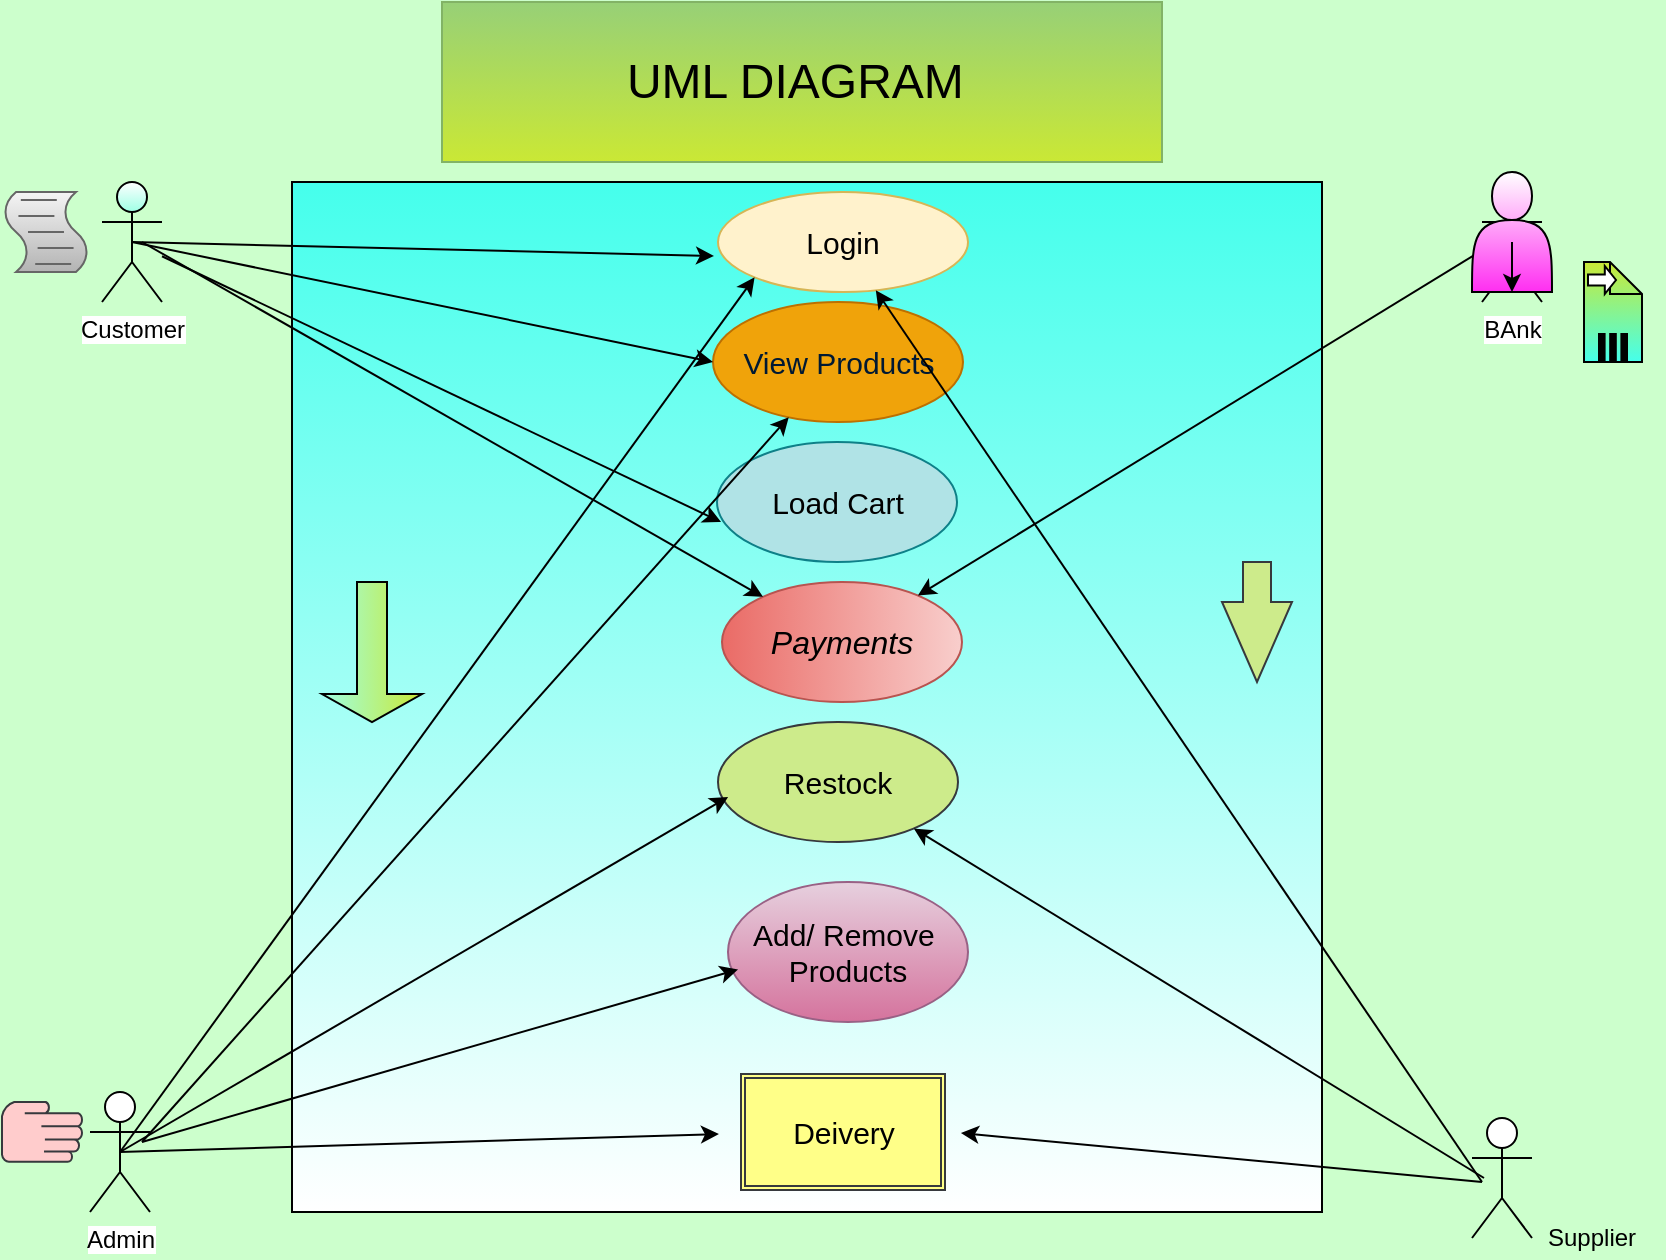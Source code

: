 <mxfile version="11.0.7" type="github"><diagram id="FATttyxhztO-7vgvKMEN" name="Page-1"><mxGraphModel dx="1406" dy="783" grid="1" gridSize="10" guides="1" tooltips="1" connect="1" arrows="1" fold="1" page="1" pageScale="1" pageWidth="850" pageHeight="1100" background="#CCFFCC" math="0" shadow="0"><root><mxCell id="0"/><mxCell id="1" parent="0"/><mxCell id="HzFSj2ItnUWXDmiGJ4KT-1" value="Customer" style="shape=umlActor;verticalLabelPosition=bottom;labelBackgroundColor=#ffffff;verticalAlign=top;html=1;outlineConnect=0;gradientColor=#9EFFE5;" parent="1" vertex="1"><mxGeometry x="60" y="100" width="30" height="60" as="geometry"/></mxCell><mxCell id="HzFSj2ItnUWXDmiGJ4KT-2" value="Admin" style="shape=umlActor;verticalLabelPosition=bottom;labelBackgroundColor=#ffffff;verticalAlign=top;html=1;outlineConnect=0;" parent="1" vertex="1"><mxGeometry x="54" y="555" width="30" height="60" as="geometry"/></mxCell><mxCell id="HzFSj2ItnUWXDmiGJ4KT-3" value="BAnk" style="shape=umlActor;verticalLabelPosition=bottom;labelBackgroundColor=#ffffff;verticalAlign=top;html=1;outlineConnect=0;" parent="1" vertex="1"><mxGeometry x="750" y="100" width="30" height="60" as="geometry"/></mxCell><mxCell id="HzFSj2ItnUWXDmiGJ4KT-5" value="" style="shape=umlActor;verticalLabelPosition=bottom;labelBackgroundColor=#ffffff;verticalAlign=top;html=1;outlineConnect=0;" parent="1" vertex="1"><mxGeometry x="745" y="568" width="30" height="60" as="geometry"/></mxCell><mxCell id="HzFSj2ItnUWXDmiGJ4KT-6" value="" style="whiteSpace=wrap;html=1;aspect=fixed;fillColor=#ffffff;gradientColor=#45FFEC;gradientDirection=north;" parent="1" vertex="1"><mxGeometry x="155" y="100" width="515" height="515" as="geometry"/></mxCell><mxCell id="HzFSj2ItnUWXDmiGJ4KT-18" value="&lt;font style=&quot;font-size: 15px&quot;&gt;Login&lt;/font&gt;" style="ellipse;whiteSpace=wrap;html=1;fillColor=#fff2cc;strokeColor=#d6b656;" parent="1" vertex="1"><mxGeometry x="368" y="105" width="125" height="50" as="geometry"/></mxCell><mxCell id="HzFSj2ItnUWXDmiGJ4KT-19" value="&lt;font style=&quot;font-size: 15px&quot;&gt;View Products&lt;/font&gt;" style="ellipse;whiteSpace=wrap;html=1;fillColor=#f0a30a;strokeColor=#BD7000;fontColor=#001933;fontStyle=0" parent="1" vertex="1"><mxGeometry x="365.5" y="160" width="125" height="60" as="geometry"/></mxCell><mxCell id="HzFSj2ItnUWXDmiGJ4KT-21" value="Load Cart" style="ellipse;whiteSpace=wrap;html=1;fillColor=#b0e3e6;strokeColor=#0e8088;fontSize=15;" parent="1" vertex="1"><mxGeometry x="367.5" y="230" width="120" height="60" as="geometry"/></mxCell><mxCell id="HzFSj2ItnUWXDmiGJ4KT-22" value="&lt;font style=&quot;font-size: 15px&quot;&gt;Restock&lt;/font&gt;" style="ellipse;whiteSpace=wrap;html=1;fillColor=#cdeb8b;strokeColor=#36393d;" parent="1" vertex="1"><mxGeometry x="368" y="370" width="120" height="60" as="geometry"/></mxCell><mxCell id="HzFSj2ItnUWXDmiGJ4KT-23" value="Payments" style="ellipse;whiteSpace=wrap;html=1;gradientColor=#ea6b66;fillColor=#f8cecc;strokeColor=#b85450;fontStyle=2;fontSize=16;direction=south;" parent="1" vertex="1"><mxGeometry x="370" y="300" width="120" height="60" as="geometry"/></mxCell><mxCell id="HzFSj2ItnUWXDmiGJ4KT-24" value="&lt;font style=&quot;font-size: 15px&quot;&gt;Add/ Remove&amp;nbsp;&lt;br&gt;Products&lt;/font&gt;" style="ellipse;whiteSpace=wrap;html=1;gradientColor=#d5739d;fillColor=#e6d0de;strokeColor=#996185;" parent="1" vertex="1"><mxGeometry x="373" y="450" width="120" height="70" as="geometry"/></mxCell><mxCell id="HzFSj2ItnUWXDmiGJ4KT-29" value="" style="endArrow=classic;html=1;entryX=-0.016;entryY=0.64;entryDx=0;entryDy=0;entryPerimeter=0;exitX=0.5;exitY=0.5;exitDx=0;exitDy=0;exitPerimeter=0;" parent="1" source="HzFSj2ItnUWXDmiGJ4KT-1" target="HzFSj2ItnUWXDmiGJ4KT-18" edge="1"><mxGeometry width="50" height="50" relative="1" as="geometry"><mxPoint x="50" y="800" as="sourcePoint"/><mxPoint x="100" y="750" as="targetPoint"/></mxGeometry></mxCell><mxCell id="HzFSj2ItnUWXDmiGJ4KT-30" value="" style="endArrow=classic;html=1;entryX=0;entryY=0.5;entryDx=0;entryDy=0;exitX=0.5;exitY=0.5;exitDx=0;exitDy=0;exitPerimeter=0;" parent="1" source="HzFSj2ItnUWXDmiGJ4KT-1" target="HzFSj2ItnUWXDmiGJ4KT-19" edge="1"><mxGeometry width="50" height="50" relative="1" as="geometry"><mxPoint x="50" y="800" as="sourcePoint"/><mxPoint x="100" y="750" as="targetPoint"/></mxGeometry></mxCell><mxCell id="HzFSj2ItnUWXDmiGJ4KT-31" value="" style="endArrow=classic;html=1;entryX=0.017;entryY=0.667;entryDx=0;entryDy=0;entryPerimeter=0;" parent="1" source="HzFSj2ItnUWXDmiGJ4KT-1" target="HzFSj2ItnUWXDmiGJ4KT-21" edge="1"><mxGeometry width="50" height="50" relative="1" as="geometry"><mxPoint x="80" y="160" as="sourcePoint"/><mxPoint x="100" y="750" as="targetPoint"/></mxGeometry></mxCell><mxCell id="HzFSj2ItnUWXDmiGJ4KT-32" value="" style="endArrow=classic;html=1;entryX=0.042;entryY=0.625;entryDx=0;entryDy=0;entryPerimeter=0;exitX=0.5;exitY=0.5;exitDx=0;exitDy=0;exitPerimeter=0;" parent="1" source="HzFSj2ItnUWXDmiGJ4KT-2" target="HzFSj2ItnUWXDmiGJ4KT-22" edge="1"><mxGeometry width="50" height="50" relative="1" as="geometry"><mxPoint x="50" y="800" as="sourcePoint"/><mxPoint x="100" y="750" as="targetPoint"/></mxGeometry></mxCell><mxCell id="HzFSj2ItnUWXDmiGJ4KT-33" value="Supplier" style="text;html=1;resizable=0;points=[];autosize=1;align=left;verticalAlign=top;spacingTop=-4;" parent="1" vertex="1"><mxGeometry x="781" y="618" width="60" height="20" as="geometry"/></mxCell><mxCell id="HzFSj2ItnUWXDmiGJ4KT-34" value="" style="endArrow=classic;html=1;entryX=-0.017;entryY=0.6;entryDx=0;entryDy=0;entryPerimeter=0;exitX=0.5;exitY=0.5;exitDx=0;exitDy=0;exitPerimeter=0;" parent="1" source="HzFSj2ItnUWXDmiGJ4KT-2" edge="1"><mxGeometry width="50" height="50" relative="1" as="geometry"><mxPoint x="70" y="610" as="sourcePoint"/><mxPoint x="368.46" y="576" as="targetPoint"/></mxGeometry></mxCell><mxCell id="HzFSj2ItnUWXDmiGJ4KT-35" value="" style="endArrow=classic;html=1;" parent="1" target="HzFSj2ItnUWXDmiGJ4KT-23" edge="1"><mxGeometry width="50" height="50" relative="1" as="geometry"><mxPoint x="80" y="130" as="sourcePoint"/><mxPoint x="100" y="750" as="targetPoint"/></mxGeometry></mxCell><mxCell id="HzFSj2ItnUWXDmiGJ4KT-36" value="" style="endArrow=classic;html=1;entryX=0.042;entryY=0.625;entryDx=0;entryDy=0;entryPerimeter=0;" parent="1" target="HzFSj2ItnUWXDmiGJ4KT-24" edge="1"><mxGeometry width="50" height="50" relative="1" as="geometry"><mxPoint x="80" y="580" as="sourcePoint"/><mxPoint x="100" y="750" as="targetPoint"/></mxGeometry></mxCell><mxCell id="HzFSj2ItnUWXDmiGJ4KT-37" value="" style="endArrow=classic;html=1;" parent="1" target="HzFSj2ItnUWXDmiGJ4KT-18" edge="1"><mxGeometry width="50" height="50" relative="1" as="geometry"><mxPoint x="750" y="600" as="sourcePoint"/><mxPoint x="100" y="750" as="targetPoint"/></mxGeometry></mxCell><mxCell id="HzFSj2ItnUWXDmiGJ4KT-38" value="" style="endArrow=classic;html=1;entryX=0;entryY=1;entryDx=0;entryDy=0;exitX=0.5;exitY=0.5;exitDx=0;exitDy=0;exitPerimeter=0;" parent="1" source="HzFSj2ItnUWXDmiGJ4KT-2" target="HzFSj2ItnUWXDmiGJ4KT-18" edge="1"><mxGeometry width="50" height="50" relative="1" as="geometry"><mxPoint x="90" y="560" as="sourcePoint"/><mxPoint x="100" y="750" as="targetPoint"/></mxGeometry></mxCell><mxCell id="HzFSj2ItnUWXDmiGJ4KT-39" value="" style="endArrow=classic;html=1;exitX=0.5;exitY=0.5;exitDx=0;exitDy=0;exitPerimeter=0;" parent="1" source="HzFSj2ItnUWXDmiGJ4KT-44" target="HzFSj2ItnUWXDmiGJ4KT-23" edge="1"><mxGeometry width="50" height="50" relative="1" as="geometry"><mxPoint x="50" y="800" as="sourcePoint"/><mxPoint x="100" y="750" as="targetPoint"/></mxGeometry></mxCell><mxCell id="HzFSj2ItnUWXDmiGJ4KT-40" value="" style="endArrow=classic;html=1;" parent="1" target="HzFSj2ItnUWXDmiGJ4KT-22" edge="1"><mxGeometry width="50" height="50" relative="1" as="geometry"><mxPoint x="751" y="598" as="sourcePoint"/><mxPoint x="100" y="750" as="targetPoint"/></mxGeometry></mxCell><mxCell id="HzFSj2ItnUWXDmiGJ4KT-41" value="" style="endArrow=classic;html=1;" parent="1" target="HzFSj2ItnUWXDmiGJ4KT-19" edge="1"><mxGeometry width="50" height="50" relative="1" as="geometry"><mxPoint x="80" y="580" as="sourcePoint"/><mxPoint x="100" y="750" as="targetPoint"/></mxGeometry></mxCell><mxCell id="HzFSj2ItnUWXDmiGJ4KT-42" value="" style="endArrow=classic;html=1;" parent="1" edge="1"><mxGeometry width="50" height="50" relative="1" as="geometry"><mxPoint x="750" y="600" as="sourcePoint"/><mxPoint x="489.466" y="575.545" as="targetPoint"/></mxGeometry></mxCell><mxCell id="HzFSj2ItnUWXDmiGJ4KT-43" value="&lt;font style=&quot;font-size: 24px&quot;&gt;UML DIAGRAM&amp;nbsp;&lt;/font&gt;" style="text;html=1;strokeColor=#82b366;fillColor=#CAE835;align=center;verticalAlign=middle;whiteSpace=wrap;rounded=0;gradientColor=#97d077;gradientDirection=north;" parent="1" vertex="1"><mxGeometry x="230" y="10" width="360" height="80" as="geometry"/></mxCell><mxCell id="HzFSj2ItnUWXDmiGJ4KT-44" value="" style="shape=actor;whiteSpace=wrap;html=1;gradientColor=#FF2EF1;" parent="1" vertex="1"><mxGeometry x="745" y="95" width="40" height="60" as="geometry"/></mxCell><mxCell id="HzFSj2ItnUWXDmiGJ4KT-45" value="" style="endArrow=classic;html=1;exitX=0.5;exitY=0.5;exitDx=0;exitDy=0;exitPerimeter=0;" parent="1" source="HzFSj2ItnUWXDmiGJ4KT-3" target="HzFSj2ItnUWXDmiGJ4KT-44" edge="1"><mxGeometry width="50" height="50" relative="1" as="geometry"><mxPoint x="765" y="130" as="sourcePoint"/><mxPoint x="466.377" y="369.252" as="targetPoint"/></mxGeometry></mxCell><mxCell id="HzFSj2ItnUWXDmiGJ4KT-47" value="" style="shape=mxgraph.bpmn.script_task;html=1;outlineConnect=0;gradientColor=#b3b3b3;fillColor=#f5f5f5;strokeColor=#666666;" parent="1" vertex="1"><mxGeometry x="10" y="105" width="44" height="40" as="geometry"/></mxCell><mxCell id="HzFSj2ItnUWXDmiGJ4KT-48" value="" style="shape=mxgraph.bpmn.manual_task;html=1;outlineConnect=0;fillColor=#ffcccc;strokeColor=#36393d;" parent="1" vertex="1"><mxGeometry x="10" y="560" width="40" height="30" as="geometry"/></mxCell><mxCell id="HzFSj2ItnUWXDmiGJ4KT-49" value="" style="html=1;shadow=0;dashed=0;align=center;verticalAlign=middle;shape=mxgraph.arrows2.arrow;dy=0.6;dx=40;direction=south;notch=0;fillColor=#cdeb8b;strokeColor=#36393d;" parent="1" vertex="1"><mxGeometry x="620" y="290" width="35" height="60" as="geometry"/></mxCell><mxCell id="HzFSj2ItnUWXDmiGJ4KT-53" value="Deivery" style="shape=ext;double=1;rounded=0;whiteSpace=wrap;html=1;fillColor=#ffff88;strokeColor=#36393d;fontSize=15;" parent="1" vertex="1"><mxGeometry x="379.5" y="546" width="102" height="58" as="geometry"/></mxCell><mxCell id="HzFSj2ItnUWXDmiGJ4KT-55" value="" style="shape=note;whiteSpace=wrap;size=16;html=1;fillColor=#CAE835;gradientColor=#45FFEC;" parent="1" vertex="1"><mxGeometry x="801" y="140" width="29" height="50" as="geometry"/></mxCell><mxCell id="HzFSj2ItnUWXDmiGJ4KT-56" value="" style="html=1;shape=singleArrow;arrowWidth=0.4;arrowSize=0.4;outlineConnect=0;" parent="HzFSj2ItnUWXDmiGJ4KT-55" vertex="1"><mxGeometry width="14" height="14" relative="1" as="geometry"><mxPoint x="2" y="2" as="offset"/></mxGeometry></mxCell><mxCell id="HzFSj2ItnUWXDmiGJ4KT-57" value="" style="html=1;whiteSpace=wrap;shape=parallelMarker;outlineConnect=0;" parent="HzFSj2ItnUWXDmiGJ4KT-55" vertex="1"><mxGeometry x="0.5" y="1" width="14" height="14" relative="1" as="geometry"><mxPoint x="-7" y="-14" as="offset"/></mxGeometry></mxCell><mxCell id="HzFSj2ItnUWXDmiGJ4KT-63" value="" style="shape=singleArrow;direction=south;whiteSpace=wrap;html=1;fillColor=#CAE835;gradientColor=#9EFFE5;" parent="1" vertex="1"><mxGeometry x="170" y="300" width="50" height="70" as="geometry"/></mxCell></root></mxGraphModel></diagram></mxfile>
